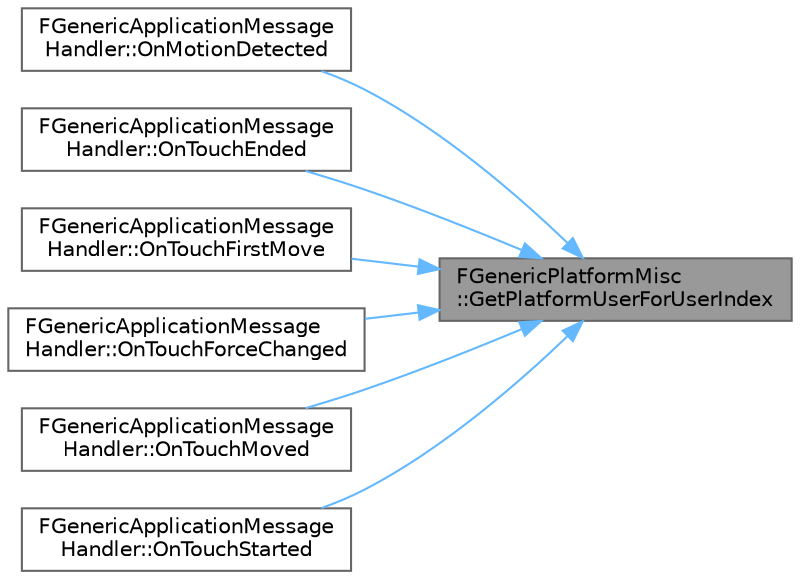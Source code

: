 digraph "FGenericPlatformMisc::GetPlatformUserForUserIndex"
{
 // INTERACTIVE_SVG=YES
 // LATEX_PDF_SIZE
  bgcolor="transparent";
  edge [fontname=Helvetica,fontsize=10,labelfontname=Helvetica,labelfontsize=10];
  node [fontname=Helvetica,fontsize=10,shape=box,height=0.2,width=0.4];
  rankdir="RL";
  Node1 [id="Node000001",label="FGenericPlatformMisc\l::GetPlatformUserForUserIndex",height=0.2,width=0.4,color="gray40", fillcolor="grey60", style="filled", fontcolor="black",tooltip=" "];
  Node1 -> Node2 [id="edge1_Node000001_Node000002",dir="back",color="steelblue1",style="solid",tooltip=" "];
  Node2 [id="Node000002",label="FGenericApplicationMessage\lHandler::OnMotionDetected",height=0.2,width=0.4,color="grey40", fillcolor="white", style="filled",URL="$d3/d8b/classFGenericApplicationMessageHandler.html#ad90edf29730f730857954f83ba2c90ce",tooltip=" "];
  Node1 -> Node3 [id="edge2_Node000001_Node000003",dir="back",color="steelblue1",style="solid",tooltip=" "];
  Node3 [id="Node000003",label="FGenericApplicationMessage\lHandler::OnTouchEnded",height=0.2,width=0.4,color="grey40", fillcolor="white", style="filled",URL="$d3/d8b/classFGenericApplicationMessageHandler.html#a510342a68dc29cf2db8b69c469efd055",tooltip=" "];
  Node1 -> Node4 [id="edge3_Node000001_Node000004",dir="back",color="steelblue1",style="solid",tooltip=" "];
  Node4 [id="Node000004",label="FGenericApplicationMessage\lHandler::OnTouchFirstMove",height=0.2,width=0.4,color="grey40", fillcolor="white", style="filled",URL="$d3/d8b/classFGenericApplicationMessageHandler.html#aa7b7238a2085ebebc8cba36d3510febe",tooltip=" "];
  Node1 -> Node5 [id="edge4_Node000001_Node000005",dir="back",color="steelblue1",style="solid",tooltip=" "];
  Node5 [id="Node000005",label="FGenericApplicationMessage\lHandler::OnTouchForceChanged",height=0.2,width=0.4,color="grey40", fillcolor="white", style="filled",URL="$d3/d8b/classFGenericApplicationMessageHandler.html#a65e65f01d555f0d5161d29f14dcbde41",tooltip=" "];
  Node1 -> Node6 [id="edge5_Node000001_Node000006",dir="back",color="steelblue1",style="solid",tooltip=" "];
  Node6 [id="Node000006",label="FGenericApplicationMessage\lHandler::OnTouchMoved",height=0.2,width=0.4,color="grey40", fillcolor="white", style="filled",URL="$d3/d8b/classFGenericApplicationMessageHandler.html#acd37bc54c86d9d474f1f4da603bf2e02",tooltip=" "];
  Node1 -> Node7 [id="edge6_Node000001_Node000007",dir="back",color="steelblue1",style="solid",tooltip=" "];
  Node7 [id="Node000007",label="FGenericApplicationMessage\lHandler::OnTouchStarted",height=0.2,width=0.4,color="grey40", fillcolor="white", style="filled",URL="$d3/d8b/classFGenericApplicationMessageHandler.html#aa225e1c8ddef606274ab1b59a36bbfdf",tooltip=" "];
}
